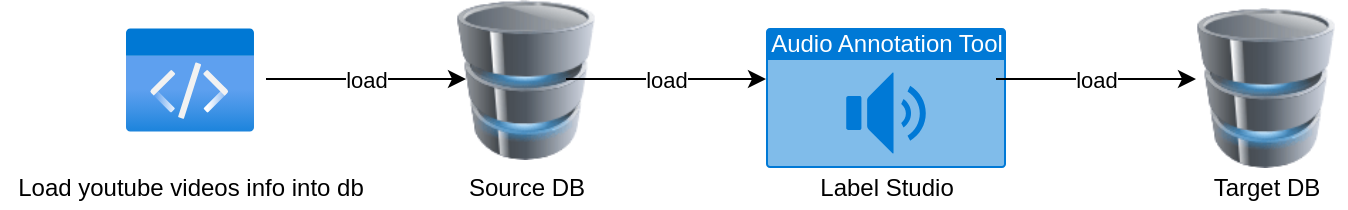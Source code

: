 <mxfile version="17.5.0" type="device"><diagram id="He81O59lmDbu3GXiJcG8" name="Page-1"><mxGraphModel dx="1952" dy="620" grid="1" gridSize="10" guides="1" tooltips="1" connect="1" arrows="1" fold="1" page="1" pageScale="1" pageWidth="850" pageHeight="1100" math="0" shadow="0"><root><mxCell id="0"/><mxCell id="1" parent="0"/><mxCell id="vYUOTCRRCBtiGAXBcHJL-1" value="" style="image;html=1;image=img/lib/clip_art/computers/Database_128x128.png" vertex="1" parent="1"><mxGeometry x="50" y="216" width="80" height="80" as="geometry"/></mxCell><mxCell id="vYUOTCRRCBtiGAXBcHJL-2" value="" style="aspect=fixed;html=1;points=[];align=center;image;fontSize=12;image=img/lib/azure2/general/Code.svg;" vertex="1" parent="1"><mxGeometry x="-110" y="230" width="64" height="52" as="geometry"/></mxCell><mxCell id="vYUOTCRRCBtiGAXBcHJL-3" value="Load youtube videos info into db" style="text;html=1;align=center;verticalAlign=middle;resizable=0;points=[];autosize=1;strokeColor=none;fillColor=none;" vertex="1" parent="1"><mxGeometry x="-173" y="300" width="190" height="20" as="geometry"/></mxCell><mxCell id="vYUOTCRRCBtiGAXBcHJL-4" value="" style="endArrow=classic;html=1;rounded=0;" edge="1" parent="1"><mxGeometry relative="1" as="geometry"><mxPoint x="-40" y="255.5" as="sourcePoint"/><mxPoint x="60" y="255.5" as="targetPoint"/><Array as="points"><mxPoint x="-40" y="255.5"/></Array></mxGeometry></mxCell><mxCell id="vYUOTCRRCBtiGAXBcHJL-5" value="load" style="edgeLabel;resizable=0;html=1;align=center;verticalAlign=middle;" connectable="0" vertex="1" parent="vYUOTCRRCBtiGAXBcHJL-4"><mxGeometry relative="1" as="geometry"/></mxCell><mxCell id="vYUOTCRRCBtiGAXBcHJL-6" value="Source DB" style="text;html=1;align=center;verticalAlign=middle;resizable=0;points=[];autosize=1;strokeColor=none;fillColor=none;" vertex="1" parent="1"><mxGeometry x="55" y="300" width="70" height="20" as="geometry"/></mxCell><mxCell id="vYUOTCRRCBtiGAXBcHJL-8" value="Audio Annotation Tool" style="html=1;strokeColor=none;fillColor=#0079D6;labelPosition=center;verticalLabelPosition=middle;verticalAlign=top;align=center;fontSize=12;outlineConnect=0;spacingTop=-6;fontColor=#FFFFFF;sketch=0;shape=mxgraph.sitemap.audio;" vertex="1" parent="1"><mxGeometry x="210" y="230" width="120" height="70" as="geometry"/></mxCell><mxCell id="vYUOTCRRCBtiGAXBcHJL-9" value="" style="endArrow=classic;html=1;rounded=0;" edge="1" parent="1"><mxGeometry relative="1" as="geometry"><mxPoint x="110" y="255.5" as="sourcePoint"/><mxPoint x="210" y="255.5" as="targetPoint"/><Array as="points"><mxPoint x="110" y="255.5"/></Array></mxGeometry></mxCell><mxCell id="vYUOTCRRCBtiGAXBcHJL-10" value="load" style="edgeLabel;resizable=0;html=1;align=center;verticalAlign=middle;" connectable="0" vertex="1" parent="vYUOTCRRCBtiGAXBcHJL-9"><mxGeometry relative="1" as="geometry"/></mxCell><mxCell id="vYUOTCRRCBtiGAXBcHJL-11" value="Label Studio" style="text;html=1;align=center;verticalAlign=middle;resizable=0;points=[];autosize=1;strokeColor=none;fillColor=none;" vertex="1" parent="1"><mxGeometry x="230" y="300" width="80" height="20" as="geometry"/></mxCell><mxCell id="vYUOTCRRCBtiGAXBcHJL-12" value="" style="endArrow=classic;html=1;rounded=0;" edge="1" parent="1"><mxGeometry relative="1" as="geometry"><mxPoint x="325" y="255.5" as="sourcePoint"/><mxPoint x="425" y="255.5" as="targetPoint"/><Array as="points"><mxPoint x="325" y="255.5"/></Array></mxGeometry></mxCell><mxCell id="vYUOTCRRCBtiGAXBcHJL-13" value="load" style="edgeLabel;resizable=0;html=1;align=center;verticalAlign=middle;" connectable="0" vertex="1" parent="vYUOTCRRCBtiGAXBcHJL-12"><mxGeometry relative="1" as="geometry"/></mxCell><mxCell id="vYUOTCRRCBtiGAXBcHJL-14" value="" style="image;html=1;image=img/lib/clip_art/computers/Database_128x128.png" vertex="1" parent="1"><mxGeometry x="420" y="220" width="80" height="80" as="geometry"/></mxCell><mxCell id="vYUOTCRRCBtiGAXBcHJL-15" value="Target DB" style="text;html=1;align=center;verticalAlign=middle;resizable=0;points=[];autosize=1;strokeColor=none;fillColor=none;" vertex="1" parent="1"><mxGeometry x="425" y="300" width="70" height="20" as="geometry"/></mxCell></root></mxGraphModel></diagram></mxfile>